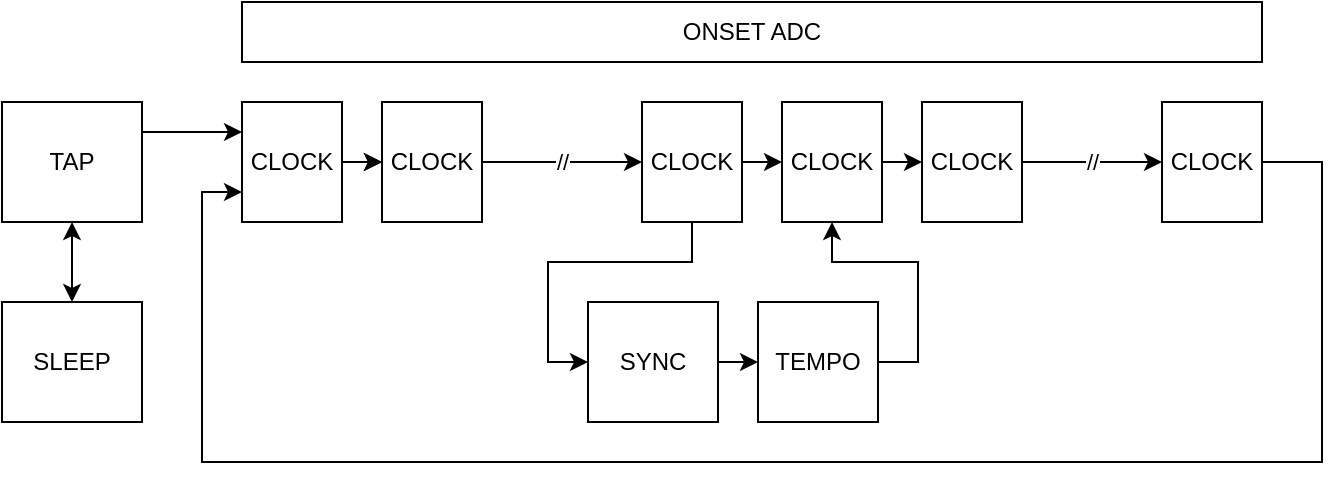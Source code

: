 <mxfile version="21.7.2" type="github">
  <diagram name="Page-1" id="QbN46EC0fpTeiO9z-x7w">
    <mxGraphModel dx="810" dy="513" grid="1" gridSize="10" guides="1" tooltips="1" connect="1" arrows="1" fold="1" page="1" pageScale="1" pageWidth="850" pageHeight="1100" math="0" shadow="0">
      <root>
        <mxCell id="0" />
        <mxCell id="1" parent="0" />
        <mxCell id="HbAZHfGViG6DrG8HbnPA-15" style="edgeStyle=orthogonalEdgeStyle;rounded=0;orthogonalLoop=1;jettySize=auto;html=1;exitX=1;exitY=0.25;exitDx=0;exitDy=0;entryX=0;entryY=0.25;entryDx=0;entryDy=0;" edge="1" parent="1" source="HbAZHfGViG6DrG8HbnPA-1" target="HbAZHfGViG6DrG8HbnPA-2">
          <mxGeometry relative="1" as="geometry" />
        </mxCell>
        <mxCell id="HbAZHfGViG6DrG8HbnPA-38" style="edgeStyle=orthogonalEdgeStyle;rounded=0;orthogonalLoop=1;jettySize=auto;html=1;exitX=0.5;exitY=1;exitDx=0;exitDy=0;entryX=0.5;entryY=0;entryDx=0;entryDy=0;startArrow=classic;startFill=1;" edge="1" parent="1" source="HbAZHfGViG6DrG8HbnPA-1" target="HbAZHfGViG6DrG8HbnPA-37">
          <mxGeometry relative="1" as="geometry" />
        </mxCell>
        <mxCell id="HbAZHfGViG6DrG8HbnPA-1" value="TAP" style="rounded=0;whiteSpace=wrap;html=1;" vertex="1" parent="1">
          <mxGeometry x="120" y="240" width="70" height="60" as="geometry" />
        </mxCell>
        <mxCell id="HbAZHfGViG6DrG8HbnPA-23" style="edgeStyle=orthogonalEdgeStyle;rounded=0;orthogonalLoop=1;jettySize=auto;html=1;exitX=1;exitY=0.5;exitDx=0;exitDy=0;entryX=0;entryY=0.5;entryDx=0;entryDy=0;" edge="1" parent="1" source="HbAZHfGViG6DrG8HbnPA-2" target="HbAZHfGViG6DrG8HbnPA-9">
          <mxGeometry relative="1" as="geometry" />
        </mxCell>
        <mxCell id="HbAZHfGViG6DrG8HbnPA-36" style="edgeStyle=orthogonalEdgeStyle;rounded=0;orthogonalLoop=1;jettySize=auto;html=1;exitX=1;exitY=0.5;exitDx=0;exitDy=0;" edge="1" parent="1" source="HbAZHfGViG6DrG8HbnPA-2">
          <mxGeometry relative="1" as="geometry">
            <mxPoint x="310" y="270" as="targetPoint" />
          </mxGeometry>
        </mxCell>
        <mxCell id="HbAZHfGViG6DrG8HbnPA-2" value="CLOCK" style="rounded=0;whiteSpace=wrap;html=1;" vertex="1" parent="1">
          <mxGeometry x="240" y="240" width="50" height="60" as="geometry" />
        </mxCell>
        <mxCell id="HbAZHfGViG6DrG8HbnPA-8" value="ONSET ADC" style="rounded=0;whiteSpace=wrap;html=1;" vertex="1" parent="1">
          <mxGeometry x="240" y="190" width="510" height="30" as="geometry" />
        </mxCell>
        <mxCell id="HbAZHfGViG6DrG8HbnPA-35" value="//" style="edgeStyle=orthogonalEdgeStyle;rounded=0;orthogonalLoop=1;jettySize=auto;html=1;exitX=1;exitY=0.5;exitDx=0;exitDy=0;entryX=0;entryY=0.5;entryDx=0;entryDy=0;" edge="1" parent="1" source="HbAZHfGViG6DrG8HbnPA-9" target="HbAZHfGViG6DrG8HbnPA-10">
          <mxGeometry relative="1" as="geometry" />
        </mxCell>
        <mxCell id="HbAZHfGViG6DrG8HbnPA-9" value="CLOCK" style="rounded=0;whiteSpace=wrap;html=1;" vertex="1" parent="1">
          <mxGeometry x="310" y="240" width="50" height="60" as="geometry" />
        </mxCell>
        <mxCell id="HbAZHfGViG6DrG8HbnPA-18" style="edgeStyle=orthogonalEdgeStyle;rounded=0;orthogonalLoop=1;jettySize=auto;html=1;exitX=0.5;exitY=1;exitDx=0;exitDy=0;entryX=0;entryY=0.5;entryDx=0;entryDy=0;" edge="1" parent="1" source="HbAZHfGViG6DrG8HbnPA-10" target="HbAZHfGViG6DrG8HbnPA-11">
          <mxGeometry relative="1" as="geometry" />
        </mxCell>
        <mxCell id="HbAZHfGViG6DrG8HbnPA-25" style="edgeStyle=orthogonalEdgeStyle;rounded=0;orthogonalLoop=1;jettySize=auto;html=1;exitX=1;exitY=0.5;exitDx=0;exitDy=0;entryX=0;entryY=0.5;entryDx=0;entryDy=0;" edge="1" parent="1" source="HbAZHfGViG6DrG8HbnPA-10" target="HbAZHfGViG6DrG8HbnPA-20">
          <mxGeometry relative="1" as="geometry" />
        </mxCell>
        <mxCell id="HbAZHfGViG6DrG8HbnPA-10" value="CLOCK" style="rounded=0;whiteSpace=wrap;html=1;" vertex="1" parent="1">
          <mxGeometry x="440" y="240" width="50" height="60" as="geometry" />
        </mxCell>
        <mxCell id="HbAZHfGViG6DrG8HbnPA-13" style="edgeStyle=orthogonalEdgeStyle;rounded=0;orthogonalLoop=1;jettySize=auto;html=1;exitX=1;exitY=0.5;exitDx=0;exitDy=0;entryX=0;entryY=0.5;entryDx=0;entryDy=0;" edge="1" parent="1" source="HbAZHfGViG6DrG8HbnPA-11" target="HbAZHfGViG6DrG8HbnPA-12">
          <mxGeometry relative="1" as="geometry" />
        </mxCell>
        <mxCell id="HbAZHfGViG6DrG8HbnPA-11" value="SYNC" style="rounded=0;whiteSpace=wrap;html=1;" vertex="1" parent="1">
          <mxGeometry x="413" y="340" width="65" height="60" as="geometry" />
        </mxCell>
        <mxCell id="HbAZHfGViG6DrG8HbnPA-22" style="edgeStyle=orthogonalEdgeStyle;rounded=0;orthogonalLoop=1;jettySize=auto;html=1;exitX=1;exitY=0.5;exitDx=0;exitDy=0;entryX=0.5;entryY=1;entryDx=0;entryDy=0;" edge="1" parent="1" source="HbAZHfGViG6DrG8HbnPA-12" target="HbAZHfGViG6DrG8HbnPA-20">
          <mxGeometry relative="1" as="geometry" />
        </mxCell>
        <mxCell id="HbAZHfGViG6DrG8HbnPA-12" value="TEMPO" style="rounded=0;whiteSpace=wrap;html=1;" vertex="1" parent="1">
          <mxGeometry x="498" y="340" width="60" height="60" as="geometry" />
        </mxCell>
        <mxCell id="HbAZHfGViG6DrG8HbnPA-27" style="edgeStyle=orthogonalEdgeStyle;rounded=0;orthogonalLoop=1;jettySize=auto;html=1;exitX=1;exitY=0.5;exitDx=0;exitDy=0;entryX=0;entryY=0.5;entryDx=0;entryDy=0;" edge="1" parent="1" source="HbAZHfGViG6DrG8HbnPA-20" target="HbAZHfGViG6DrG8HbnPA-26">
          <mxGeometry relative="1" as="geometry" />
        </mxCell>
        <mxCell id="HbAZHfGViG6DrG8HbnPA-20" value="CLOCK" style="rounded=0;whiteSpace=wrap;html=1;" vertex="1" parent="1">
          <mxGeometry x="510" y="240" width="50" height="60" as="geometry" />
        </mxCell>
        <mxCell id="HbAZHfGViG6DrG8HbnPA-34" value="//" style="edgeStyle=orthogonalEdgeStyle;rounded=0;orthogonalLoop=1;jettySize=auto;html=1;exitX=1;exitY=0.5;exitDx=0;exitDy=0;entryX=0;entryY=0.5;entryDx=0;entryDy=0;" edge="1" parent="1" source="HbAZHfGViG6DrG8HbnPA-26" target="HbAZHfGViG6DrG8HbnPA-28">
          <mxGeometry relative="1" as="geometry">
            <mxPoint as="offset" />
          </mxGeometry>
        </mxCell>
        <mxCell id="HbAZHfGViG6DrG8HbnPA-26" value="CLOCK" style="rounded=0;whiteSpace=wrap;html=1;" vertex="1" parent="1">
          <mxGeometry x="580" y="240" width="50" height="60" as="geometry" />
        </mxCell>
        <mxCell id="HbAZHfGViG6DrG8HbnPA-33" style="edgeStyle=orthogonalEdgeStyle;rounded=0;orthogonalLoop=1;jettySize=auto;html=1;exitX=1;exitY=0.5;exitDx=0;exitDy=0;entryX=0;entryY=0.75;entryDx=0;entryDy=0;" edge="1" parent="1" source="HbAZHfGViG6DrG8HbnPA-28" target="HbAZHfGViG6DrG8HbnPA-2">
          <mxGeometry relative="1" as="geometry">
            <Array as="points">
              <mxPoint x="780" y="270" />
              <mxPoint x="780" y="420" />
              <mxPoint x="220" y="420" />
              <mxPoint x="220" y="285" />
            </Array>
          </mxGeometry>
        </mxCell>
        <mxCell id="HbAZHfGViG6DrG8HbnPA-28" value="CLOCK" style="rounded=0;whiteSpace=wrap;html=1;" vertex="1" parent="1">
          <mxGeometry x="700" y="240" width="50" height="60" as="geometry" />
        </mxCell>
        <mxCell id="HbAZHfGViG6DrG8HbnPA-37" value="SLEEP" style="rounded=0;whiteSpace=wrap;html=1;" vertex="1" parent="1">
          <mxGeometry x="120" y="340" width="70" height="60" as="geometry" />
        </mxCell>
      </root>
    </mxGraphModel>
  </diagram>
</mxfile>
